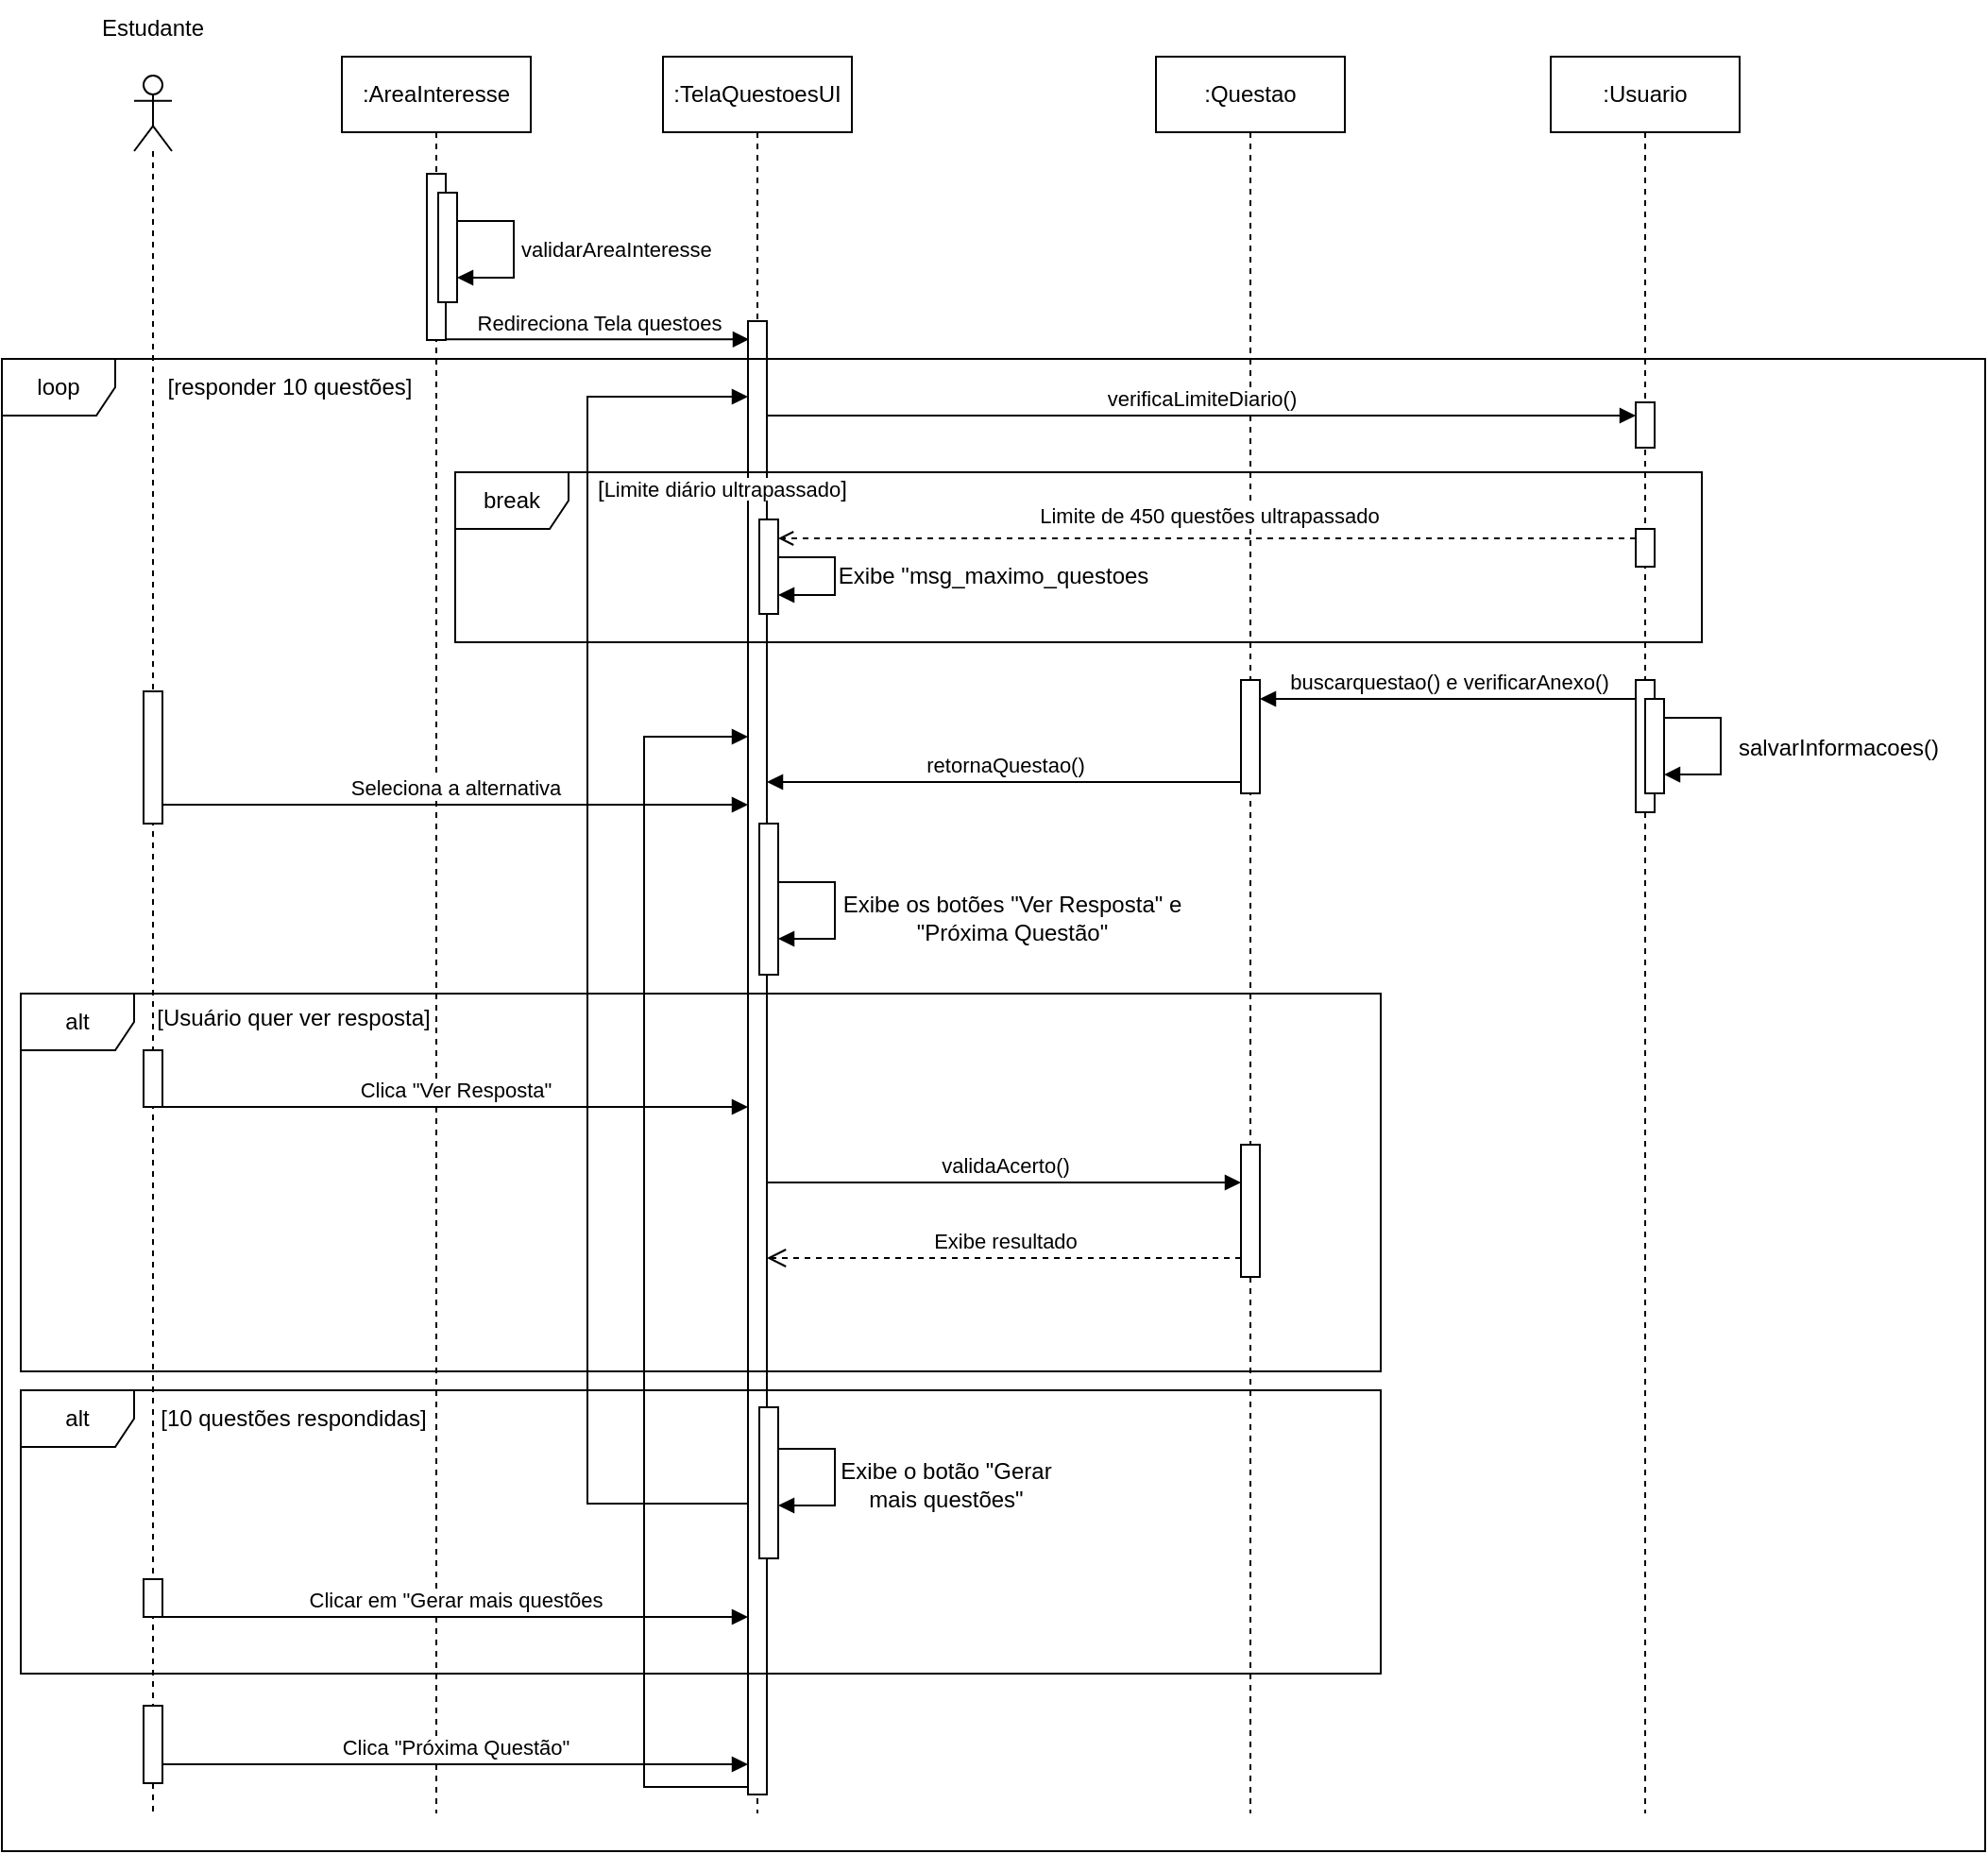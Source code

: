 <mxfile version="27.1.1">
  <diagram name="Page-1" id="2YBvvXClWsGukQMizWep">
    <mxGraphModel dx="1428" dy="623" grid="1" gridSize="10" guides="1" tooltips="1" connect="1" arrows="1" fold="1" page="1" pageScale="1" pageWidth="850" pageHeight="1100" math="0" shadow="0">
      <root>
        <mxCell id="0" />
        <mxCell id="1" parent="0" />
        <mxCell id="DWPmKB5S3XlxeZs-cIkL-1" value="" style="shape=umlLifeline;perimeter=lifelinePerimeter;whiteSpace=wrap;html=1;container=1;dropTarget=0;collapsible=0;recursiveResize=0;outlineConnect=0;portConstraint=eastwest;newEdgeStyle={&quot;curved&quot;:0,&quot;rounded&quot;:0};participant=umlActor;" vertex="1" parent="1">
          <mxGeometry x="80" y="70" width="20" height="920" as="geometry" />
        </mxCell>
        <mxCell id="DWPmKB5S3XlxeZs-cIkL-14" value="" style="html=1;points=[[0,0,0,0,5],[0,1,0,0,-5],[1,0,0,0,5],[1,1,0,0,-5]];perimeter=orthogonalPerimeter;outlineConnect=0;targetShapes=umlLifeline;portConstraint=eastwest;newEdgeStyle={&quot;curved&quot;:0,&quot;rounded&quot;:0};" vertex="1" parent="DWPmKB5S3XlxeZs-cIkL-1">
          <mxGeometry x="5" y="326" width="10" height="70" as="geometry" />
        </mxCell>
        <mxCell id="DWPmKB5S3XlxeZs-cIkL-42" value="" style="html=1;points=[[0,0,0,0,5],[0,1,0,0,-5],[1,0,0,0,5],[1,1,0,0,-5]];perimeter=orthogonalPerimeter;outlineConnect=0;targetShapes=umlLifeline;portConstraint=eastwest;newEdgeStyle={&quot;curved&quot;:0,&quot;rounded&quot;:0};" vertex="1" parent="DWPmKB5S3XlxeZs-cIkL-1">
          <mxGeometry x="5" y="796" width="10" height="20" as="geometry" />
        </mxCell>
        <mxCell id="DWPmKB5S3XlxeZs-cIkL-2" value=":TelaQuestoesUI" style="shape=umlLifeline;perimeter=lifelinePerimeter;whiteSpace=wrap;html=1;container=1;dropTarget=0;collapsible=0;recursiveResize=0;outlineConnect=0;portConstraint=eastwest;newEdgeStyle={&quot;curved&quot;:0,&quot;rounded&quot;:0};" vertex="1" parent="1">
          <mxGeometry x="360" y="60" width="100" height="930" as="geometry" />
        </mxCell>
        <mxCell id="DWPmKB5S3XlxeZs-cIkL-11" value="" style="html=1;points=[[0,0,0,0,5],[0,1,0,0,-5],[1,0,0,0,5],[1,1,0,0,-5]];perimeter=orthogonalPerimeter;outlineConnect=0;targetShapes=umlLifeline;portConstraint=eastwest;newEdgeStyle={&quot;curved&quot;:0,&quot;rounded&quot;:0};" vertex="1" parent="DWPmKB5S3XlxeZs-cIkL-2">
          <mxGeometry x="45" y="140" width="10" height="780" as="geometry" />
        </mxCell>
        <mxCell id="DWPmKB5S3XlxeZs-cIkL-16" value="" style="html=1;points=[[0,0,0,0,5],[0,1,0,0,-5],[1,0,0,0,5],[1,1,0,0,-5]];perimeter=orthogonalPerimeter;outlineConnect=0;targetShapes=umlLifeline;portConstraint=eastwest;newEdgeStyle={&quot;curved&quot;:0,&quot;rounded&quot;:0};" vertex="1" parent="DWPmKB5S3XlxeZs-cIkL-2">
          <mxGeometry x="51" y="406" width="10" height="80" as="geometry" />
        </mxCell>
        <mxCell id="DWPmKB5S3XlxeZs-cIkL-37" value="" style="html=1;align=left;spacingLeft=2;endArrow=block;rounded=0;edgeStyle=orthogonalEdgeStyle;curved=0;rounded=0;" edge="1" parent="DWPmKB5S3XlxeZs-cIkL-2">
          <mxGeometry x="-0.005" relative="1" as="geometry">
            <mxPoint x="45" y="766" as="sourcePoint" />
            <Array as="points">
              <mxPoint x="-40" y="766" />
              <mxPoint x="-40" y="180" />
              <mxPoint x="45" y="180" />
            </Array>
            <mxPoint x="45" y="180" as="targetPoint" />
            <mxPoint as="offset" />
          </mxGeometry>
        </mxCell>
        <mxCell id="DWPmKB5S3XlxeZs-cIkL-41" value="" style="html=1;align=left;spacingLeft=2;endArrow=block;rounded=0;edgeStyle=orthogonalEdgeStyle;curved=0;rounded=0;" edge="1" parent="DWPmKB5S3XlxeZs-cIkL-2" target="DWPmKB5S3XlxeZs-cIkL-11">
          <mxGeometry x="-0.005" relative="1" as="geometry">
            <mxPoint x="45" y="916" as="sourcePoint" />
            <Array as="points">
              <mxPoint x="-10" y="916" />
              <mxPoint x="-10" y="360" />
            </Array>
            <mxPoint x="45" y="326" as="targetPoint" />
            <mxPoint as="offset" />
          </mxGeometry>
        </mxCell>
        <mxCell id="DWPmKB5S3XlxeZs-cIkL-3" value=":Questao" style="shape=umlLifeline;perimeter=lifelinePerimeter;whiteSpace=wrap;html=1;container=1;dropTarget=0;collapsible=0;recursiveResize=0;outlineConnect=0;portConstraint=eastwest;newEdgeStyle={&quot;curved&quot;:0,&quot;rounded&quot;:0};" vertex="1" parent="1">
          <mxGeometry x="621" y="60" width="100" height="930" as="geometry" />
        </mxCell>
        <mxCell id="DWPmKB5S3XlxeZs-cIkL-10" value="" style="html=1;points=[[0,0,0,0,5],[0,1,0,0,-5],[1,0,0,0,5],[1,1,0,0,-5]];perimeter=orthogonalPerimeter;outlineConnect=0;targetShapes=umlLifeline;portConstraint=eastwest;newEdgeStyle={&quot;curved&quot;:0,&quot;rounded&quot;:0};" vertex="1" parent="DWPmKB5S3XlxeZs-cIkL-3">
          <mxGeometry x="45" y="330" width="10" height="60" as="geometry" />
        </mxCell>
        <mxCell id="DWPmKB5S3XlxeZs-cIkL-4" value=":AreaInteresse" style="shape=umlLifeline;perimeter=lifelinePerimeter;whiteSpace=wrap;html=1;container=1;dropTarget=0;collapsible=0;recursiveResize=0;outlineConnect=0;portConstraint=eastwest;newEdgeStyle={&quot;curved&quot;:0,&quot;rounded&quot;:0};" vertex="1" parent="1">
          <mxGeometry x="190" y="60" width="100" height="930" as="geometry" />
        </mxCell>
        <mxCell id="DWPmKB5S3XlxeZs-cIkL-5" value="" style="html=1;points=[[0,0,0,0,5],[0,1,0,0,-5],[1,0,0,0,5],[1,1,0,0,-5]];perimeter=orthogonalPerimeter;outlineConnect=0;targetShapes=umlLifeline;portConstraint=eastwest;newEdgeStyle={&quot;curved&quot;:0,&quot;rounded&quot;:0};" vertex="1" parent="DWPmKB5S3XlxeZs-cIkL-4">
          <mxGeometry x="45" y="62" width="10" height="88" as="geometry" />
        </mxCell>
        <mxCell id="DWPmKB5S3XlxeZs-cIkL-6" value="" style="html=1;points=[[0,0,0,0,5],[0,1,0,0,-5],[1,0,0,0,5],[1,1,0,0,-5]];perimeter=orthogonalPerimeter;outlineConnect=0;targetShapes=umlLifeline;portConstraint=eastwest;newEdgeStyle={&quot;curved&quot;:0,&quot;rounded&quot;:0};" vertex="1" parent="DWPmKB5S3XlxeZs-cIkL-4">
          <mxGeometry x="51" y="72" width="10" height="58" as="geometry" />
        </mxCell>
        <mxCell id="DWPmKB5S3XlxeZs-cIkL-7" value="validarAreaInteresse" style="html=1;align=left;spacingLeft=2;endArrow=block;rounded=0;edgeStyle=orthogonalEdgeStyle;curved=0;rounded=0;" edge="1" target="DWPmKB5S3XlxeZs-cIkL-6" parent="DWPmKB5S3XlxeZs-cIkL-4">
          <mxGeometry x="-0.005" relative="1" as="geometry">
            <mxPoint x="61" y="87" as="sourcePoint" />
            <Array as="points">
              <mxPoint x="91" y="87" />
              <mxPoint x="91" y="117" />
            </Array>
            <mxPoint x="66" y="116.966" as="targetPoint" />
            <mxPoint as="offset" />
          </mxGeometry>
        </mxCell>
        <mxCell id="DWPmKB5S3XlxeZs-cIkL-9" value="buscarquestao() e verificarAnexo()" style="html=1;verticalAlign=bottom;endArrow=block;curved=0;rounded=0;" edge="1" parent="1">
          <mxGeometry width="80" relative="1" as="geometry">
            <mxPoint x="875" y="400" as="sourcePoint" />
            <mxPoint x="676" y="400" as="targetPoint" />
            <Array as="points">
              <mxPoint x="770" y="400" />
              <mxPoint x="750" y="400" />
              <mxPoint x="710" y="400" />
            </Array>
          </mxGeometry>
        </mxCell>
        <mxCell id="DWPmKB5S3XlxeZs-cIkL-12" value="Redireciona Tela questoes" style="html=1;verticalAlign=bottom;endArrow=block;curved=0;rounded=0;" edge="1" parent="1" source="DWPmKB5S3XlxeZs-cIkL-5">
          <mxGeometry width="80" relative="1" as="geometry">
            <mxPoint x="242" y="209.66" as="sourcePoint" />
            <mxPoint x="405.5" y="209.66" as="targetPoint" />
          </mxGeometry>
        </mxCell>
        <mxCell id="DWPmKB5S3XlxeZs-cIkL-13" value="retornaQuestao()" style="html=1;verticalAlign=bottom;endArrow=block;curved=0;rounded=0;" edge="1" parent="1">
          <mxGeometry width="80" relative="1" as="geometry">
            <mxPoint x="666" y="444" as="sourcePoint" />
            <mxPoint x="415.0" y="444" as="targetPoint" />
            <Array as="points">
              <mxPoint x="600" y="444" />
              <mxPoint x="490" y="444" />
            </Array>
          </mxGeometry>
        </mxCell>
        <mxCell id="DWPmKB5S3XlxeZs-cIkL-15" value="Seleciona a alternativa" style="html=1;verticalAlign=bottom;endArrow=block;curved=0;rounded=0;" edge="1" parent="1" source="DWPmKB5S3XlxeZs-cIkL-14">
          <mxGeometry width="80" relative="1" as="geometry">
            <mxPoint x="110" y="456" as="sourcePoint" />
            <mxPoint x="405" y="456" as="targetPoint" />
            <Array as="points">
              <mxPoint x="270" y="456" />
            </Array>
          </mxGeometry>
        </mxCell>
        <mxCell id="DWPmKB5S3XlxeZs-cIkL-17" value="" style="html=1;align=left;spacingLeft=2;endArrow=block;rounded=0;edgeStyle=orthogonalEdgeStyle;curved=0;rounded=0;" edge="1" parent="1">
          <mxGeometry x="-0.005" relative="1" as="geometry">
            <mxPoint x="421" y="497" as="sourcePoint" />
            <Array as="points">
              <mxPoint x="451" y="497" />
              <mxPoint x="451" y="527" />
            </Array>
            <mxPoint x="421" y="527" as="targetPoint" />
            <mxPoint as="offset" />
          </mxGeometry>
        </mxCell>
        <mxCell id="DWPmKB5S3XlxeZs-cIkL-18" value="Exibe os botões &quot;Ver Resposta&quot; e &quot;Próxima Questão&quot;" style="text;html=1;align=center;verticalAlign=middle;whiteSpace=wrap;rounded=0;" vertex="1" parent="1">
          <mxGeometry x="450" y="496" width="190" height="40" as="geometry" />
        </mxCell>
        <mxCell id="DWPmKB5S3XlxeZs-cIkL-19" value="alt" style="shape=umlFrame;whiteSpace=wrap;html=1;pointerEvents=0;" vertex="1" parent="1">
          <mxGeometry x="20" y="556" width="720" height="200" as="geometry" />
        </mxCell>
        <mxCell id="DWPmKB5S3XlxeZs-cIkL-20" value="" style="html=1;points=[[0,0,0,0,5],[0,1,0,0,-5],[1,0,0,0,5],[1,1,0,0,-5]];perimeter=orthogonalPerimeter;outlineConnect=0;targetShapes=umlLifeline;portConstraint=eastwest;newEdgeStyle={&quot;curved&quot;:0,&quot;rounded&quot;:0};" vertex="1" parent="1">
          <mxGeometry x="85" y="586" width="10" height="30" as="geometry" />
        </mxCell>
        <mxCell id="DWPmKB5S3XlxeZs-cIkL-21" value="Clica &quot;Ver Resposta&quot;" style="html=1;verticalAlign=bottom;endArrow=block;curved=0;rounded=0;" edge="1" parent="1" source="DWPmKB5S3XlxeZs-cIkL-20">
          <mxGeometry width="80" relative="1" as="geometry">
            <mxPoint x="120" y="646" as="sourcePoint" />
            <mxPoint x="405" y="616" as="targetPoint" />
            <Array as="points">
              <mxPoint x="260" y="616" />
              <mxPoint x="340" y="616" />
            </Array>
          </mxGeometry>
        </mxCell>
        <mxCell id="DWPmKB5S3XlxeZs-cIkL-22" value="validaAcerto()" style="html=1;verticalAlign=bottom;endArrow=block;curved=0;rounded=0;" edge="1" parent="1" target="DWPmKB5S3XlxeZs-cIkL-23">
          <mxGeometry width="80" relative="1" as="geometry">
            <mxPoint x="415" y="656" as="sourcePoint" />
            <mxPoint x="540" y="646" as="targetPoint" />
          </mxGeometry>
        </mxCell>
        <mxCell id="DWPmKB5S3XlxeZs-cIkL-23" value="" style="html=1;points=[[0,0,0,0,5],[0,1,0,0,-5],[1,0,0,0,5],[1,1,0,0,-5]];perimeter=orthogonalPerimeter;outlineConnect=0;targetShapes=umlLifeline;portConstraint=eastwest;newEdgeStyle={&quot;curved&quot;:0,&quot;rounded&quot;:0};" vertex="1" parent="1">
          <mxGeometry x="666" y="636" width="10" height="70" as="geometry" />
        </mxCell>
        <mxCell id="DWPmKB5S3XlxeZs-cIkL-24" value="Exibe resultado" style="html=1;verticalAlign=bottom;endArrow=open;dashed=1;endSize=8;curved=0;rounded=0;" edge="1" parent="1" source="DWPmKB5S3XlxeZs-cIkL-23">
          <mxGeometry relative="1" as="geometry">
            <mxPoint x="600" y="686" as="sourcePoint" />
            <mxPoint x="415" y="696" as="targetPoint" />
            <Array as="points">
              <mxPoint x="540" y="696" />
            </Array>
          </mxGeometry>
        </mxCell>
        <mxCell id="DWPmKB5S3XlxeZs-cIkL-25" value="[Usuário quer ver resposta]" style="text;html=1;align=center;verticalAlign=middle;whiteSpace=wrap;rounded=0;" vertex="1" parent="1">
          <mxGeometry x="87" y="554" width="155" height="30" as="geometry" />
        </mxCell>
        <mxCell id="DWPmKB5S3XlxeZs-cIkL-28" value="Clica &quot;Próxima Questão&quot;" style="html=1;verticalAlign=bottom;endArrow=block;curved=0;rounded=0;" edge="1" parent="1">
          <mxGeometry width="80" relative="1" as="geometry">
            <mxPoint x="95" y="964" as="sourcePoint" />
            <mxPoint x="405" y="964" as="targetPoint" />
            <Array as="points">
              <mxPoint x="340" y="964" />
            </Array>
          </mxGeometry>
        </mxCell>
        <mxCell id="DWPmKB5S3XlxeZs-cIkL-32" value="alt" style="shape=umlFrame;whiteSpace=wrap;html=1;pointerEvents=0;" vertex="1" parent="1">
          <mxGeometry x="20" y="766" width="720" height="150" as="geometry" />
        </mxCell>
        <mxCell id="DWPmKB5S3XlxeZs-cIkL-33" value="[10 questões respondidas]" style="text;html=1;align=center;verticalAlign=middle;whiteSpace=wrap;rounded=0;" vertex="1" parent="1">
          <mxGeometry x="87" y="766" width="155" height="30" as="geometry" />
        </mxCell>
        <mxCell id="DWPmKB5S3XlxeZs-cIkL-34" value="" style="html=1;points=[[0,0,0,0,5],[0,1,0,0,-5],[1,0,0,0,5],[1,1,0,0,-5]];perimeter=orthogonalPerimeter;outlineConnect=0;targetShapes=umlLifeline;portConstraint=eastwest;newEdgeStyle={&quot;curved&quot;:0,&quot;rounded&quot;:0};" vertex="1" parent="1">
          <mxGeometry x="411" y="775" width="10" height="80" as="geometry" />
        </mxCell>
        <mxCell id="DWPmKB5S3XlxeZs-cIkL-35" value="" style="html=1;align=left;spacingLeft=2;endArrow=block;rounded=0;edgeStyle=orthogonalEdgeStyle;curved=0;rounded=0;" edge="1" parent="1">
          <mxGeometry x="-0.005" relative="1" as="geometry">
            <mxPoint x="421" y="797" as="sourcePoint" />
            <Array as="points">
              <mxPoint x="451" y="797" />
              <mxPoint x="451" y="827" />
            </Array>
            <mxPoint x="421" y="827" as="targetPoint" />
            <mxPoint as="offset" />
          </mxGeometry>
        </mxCell>
        <mxCell id="DWPmKB5S3XlxeZs-cIkL-36" value="Exibe o botão &quot;Gerar mais questões&quot;" style="text;html=1;align=center;verticalAlign=middle;whiteSpace=wrap;rounded=0;" vertex="1" parent="1">
          <mxGeometry x="450" y="796" width="120" height="40" as="geometry" />
        </mxCell>
        <mxCell id="DWPmKB5S3XlxeZs-cIkL-38" value="loop" style="shape=umlFrame;whiteSpace=wrap;html=1;pointerEvents=0;" vertex="1" parent="1">
          <mxGeometry x="10" y="220" width="1050" height="790" as="geometry" />
        </mxCell>
        <mxCell id="DWPmKB5S3XlxeZs-cIkL-39" value="[responder 10 questões]" style="text;html=1;align=center;verticalAlign=middle;whiteSpace=wrap;rounded=0;" vertex="1" parent="1">
          <mxGeometry x="95" y="220" width="135" height="30" as="geometry" />
        </mxCell>
        <mxCell id="DWPmKB5S3XlxeZs-cIkL-27" value="" style="html=1;points=[[0,0,0,0,5],[0,1,0,0,-5],[1,0,0,0,5],[1,1,0,0,-5]];perimeter=orthogonalPerimeter;outlineConnect=0;targetShapes=umlLifeline;portConstraint=eastwest;newEdgeStyle={&quot;curved&quot;:0,&quot;rounded&quot;:0};" vertex="1" parent="1">
          <mxGeometry x="85" y="933" width="10" height="41" as="geometry" />
        </mxCell>
        <mxCell id="DWPmKB5S3XlxeZs-cIkL-43" value="Clicar em &quot;Gerar mais questões" style="html=1;verticalAlign=bottom;endArrow=block;curved=0;rounded=0;" edge="1" parent="1">
          <mxGeometry width="80" relative="1" as="geometry">
            <mxPoint x="95" y="886" as="sourcePoint" />
            <mxPoint x="405" y="886" as="targetPoint" />
            <Array as="points">
              <mxPoint x="250" y="886" />
            </Array>
          </mxGeometry>
        </mxCell>
        <mxCell id="DWPmKB5S3XlxeZs-cIkL-44" value=":Usuario" style="shape=umlLifeline;perimeter=lifelinePerimeter;whiteSpace=wrap;html=1;container=1;dropTarget=0;collapsible=0;recursiveResize=0;outlineConnect=0;portConstraint=eastwest;newEdgeStyle={&quot;curved&quot;:0,&quot;rounded&quot;:0};" vertex="1" parent="1">
          <mxGeometry x="830" y="60" width="100" height="930" as="geometry" />
        </mxCell>
        <mxCell id="DWPmKB5S3XlxeZs-cIkL-47" value="" style="html=1;points=[[0,0,0,0,5],[0,1,0,0,-5],[1,0,0,0,5],[1,1,0,0,-5]];perimeter=orthogonalPerimeter;outlineConnect=0;targetShapes=umlLifeline;portConstraint=eastwest;newEdgeStyle={&quot;curved&quot;:0,&quot;rounded&quot;:0};" vertex="1" parent="DWPmKB5S3XlxeZs-cIkL-44">
          <mxGeometry x="45" y="183" width="10" height="24" as="geometry" />
        </mxCell>
        <mxCell id="DWPmKB5S3XlxeZs-cIkL-58" value="" style="html=1;points=[[0,0,0,0,5],[0,1,0,0,-5],[1,0,0,0,5],[1,1,0,0,-5]];perimeter=orthogonalPerimeter;outlineConnect=0;targetShapes=umlLifeline;portConstraint=eastwest;newEdgeStyle={&quot;curved&quot;:0,&quot;rounded&quot;:0};" vertex="1" parent="DWPmKB5S3XlxeZs-cIkL-44">
          <mxGeometry x="45" y="330" width="10" height="70" as="geometry" />
        </mxCell>
        <mxCell id="DWPmKB5S3XlxeZs-cIkL-59" value="" style="html=1;points=[[0,0,0,0,5],[0,1,0,0,-5],[1,0,0,0,5],[1,1,0,0,-5]];perimeter=orthogonalPerimeter;outlineConnect=0;targetShapes=umlLifeline;portConstraint=eastwest;newEdgeStyle={&quot;curved&quot;:0,&quot;rounded&quot;:0};" vertex="1" parent="DWPmKB5S3XlxeZs-cIkL-44">
          <mxGeometry x="50" y="340" width="10" height="50" as="geometry" />
        </mxCell>
        <mxCell id="DWPmKB5S3XlxeZs-cIkL-48" value="verificaLimiteDiario()" style="html=1;verticalAlign=bottom;endArrow=block;curved=0;rounded=0;" edge="1" parent="1" source="DWPmKB5S3XlxeZs-cIkL-11" target="DWPmKB5S3XlxeZs-cIkL-47">
          <mxGeometry width="80" relative="1" as="geometry">
            <mxPoint x="490" y="250" as="sourcePoint" />
            <mxPoint x="875" y="241" as="targetPoint" />
            <Array as="points">
              <mxPoint x="660" y="250" />
            </Array>
          </mxGeometry>
        </mxCell>
        <mxCell id="DWPmKB5S3XlxeZs-cIkL-50" value="break" style="shape=umlFrame;whiteSpace=wrap;html=1;pointerEvents=0;" vertex="1" parent="1">
          <mxGeometry x="250" y="280" width="660" height="90" as="geometry" />
        </mxCell>
        <mxCell id="DWPmKB5S3XlxeZs-cIkL-53" value="" style="html=1;points=[[0,0,0,0,5],[0,1,0,0,-5],[1,0,0,0,5],[1,1,0,0,-5]];perimeter=orthogonalPerimeter;outlineConnect=0;targetShapes=umlLifeline;portConstraint=eastwest;newEdgeStyle={&quot;curved&quot;:0,&quot;rounded&quot;:0};" vertex="1" parent="1">
          <mxGeometry x="875" y="310" width="10" height="20" as="geometry" />
        </mxCell>
        <mxCell id="DWPmKB5S3XlxeZs-cIkL-54" value="" style="html=1;verticalAlign=bottom;endArrow=open;curved=0;rounded=0;exitX=0;exitY=0;exitDx=0;exitDy=5;exitPerimeter=0;dashed=1;endFill=0;" edge="1" parent="1" target="DWPmKB5S3XlxeZs-cIkL-55">
          <mxGeometry width="80" relative="1" as="geometry">
            <mxPoint x="875" y="315" as="sourcePoint" />
            <mxPoint x="415" y="315" as="targetPoint" />
          </mxGeometry>
        </mxCell>
        <mxCell id="DWPmKB5S3XlxeZs-cIkL-64" value="Limite de 450 questões ultrapassado" style="edgeLabel;html=1;align=center;verticalAlign=middle;resizable=0;points=[];" vertex="1" connectable="0" parent="DWPmKB5S3XlxeZs-cIkL-54">
          <mxGeometry x="-0.002" y="-1" relative="1" as="geometry">
            <mxPoint y="-11" as="offset" />
          </mxGeometry>
        </mxCell>
        <mxCell id="DWPmKB5S3XlxeZs-cIkL-55" value="" style="html=1;points=[[0,0,0,0,5],[0,1,0,0,-5],[1,0,0,0,5],[1,1,0,0,-5]];perimeter=orthogonalPerimeter;outlineConnect=0;targetShapes=umlLifeline;portConstraint=eastwest;newEdgeStyle={&quot;curved&quot;:0,&quot;rounded&quot;:0};" vertex="1" parent="1">
          <mxGeometry x="411" y="305" width="10" height="50" as="geometry" />
        </mxCell>
        <mxCell id="DWPmKB5S3XlxeZs-cIkL-56" value="" style="html=1;align=left;spacingLeft=2;endArrow=block;rounded=0;edgeStyle=orthogonalEdgeStyle;curved=0;rounded=0;" edge="1" parent="1" target="DWPmKB5S3XlxeZs-cIkL-55">
          <mxGeometry x="-0.005" relative="1" as="geometry">
            <mxPoint x="421" y="324.96" as="sourcePoint" />
            <Array as="points">
              <mxPoint x="451" y="325" />
              <mxPoint x="451" y="345" />
            </Array>
            <mxPoint x="421" y="354.96" as="targetPoint" />
            <mxPoint as="offset" />
          </mxGeometry>
        </mxCell>
        <mxCell id="DWPmKB5S3XlxeZs-cIkL-57" value="Exibe &quot;msg_maximo_questoes" style="text;html=1;align=center;verticalAlign=middle;whiteSpace=wrap;rounded=0;" vertex="1" parent="1">
          <mxGeometry x="440" y="315" width="190" height="40" as="geometry" />
        </mxCell>
        <mxCell id="DWPmKB5S3XlxeZs-cIkL-60" value="" style="html=1;align=left;spacingLeft=2;endArrow=block;rounded=0;edgeStyle=orthogonalEdgeStyle;curved=0;rounded=0;" edge="1" parent="1">
          <mxGeometry x="-0.005" relative="1" as="geometry">
            <mxPoint x="890" y="410.03" as="sourcePoint" />
            <Array as="points">
              <mxPoint x="920" y="410.03" />
              <mxPoint x="920" y="440.03" />
            </Array>
            <mxPoint x="890" y="440.03" as="targetPoint" />
            <mxPoint as="offset" />
          </mxGeometry>
        </mxCell>
        <mxCell id="DWPmKB5S3XlxeZs-cIkL-61" value="salvarInformacoes()" style="text;html=1;align=center;verticalAlign=middle;whiteSpace=wrap;rounded=0;" vertex="1" parent="1">
          <mxGeometry x="917" y="406" width="131" height="40" as="geometry" />
        </mxCell>
        <mxCell id="DWPmKB5S3XlxeZs-cIkL-62" value="[&lt;span style=&quot;font-size: 11px; text-wrap-mode: nowrap; background-color: rgb(255, 255, 255);&quot;&gt;Limite diário ultrapassado&lt;/span&gt;]" style="text;html=1;align=center;verticalAlign=middle;whiteSpace=wrap;rounded=0;" vertex="1" parent="1">
          <mxGeometry x="314" y="274" width="155" height="30" as="geometry" />
        </mxCell>
        <mxCell id="DWPmKB5S3XlxeZs-cIkL-65" value="Estudante" style="text;html=1;align=center;verticalAlign=middle;whiteSpace=wrap;rounded=0;" vertex="1" parent="1">
          <mxGeometry x="60" y="30" width="60" height="30" as="geometry" />
        </mxCell>
      </root>
    </mxGraphModel>
  </diagram>
</mxfile>
